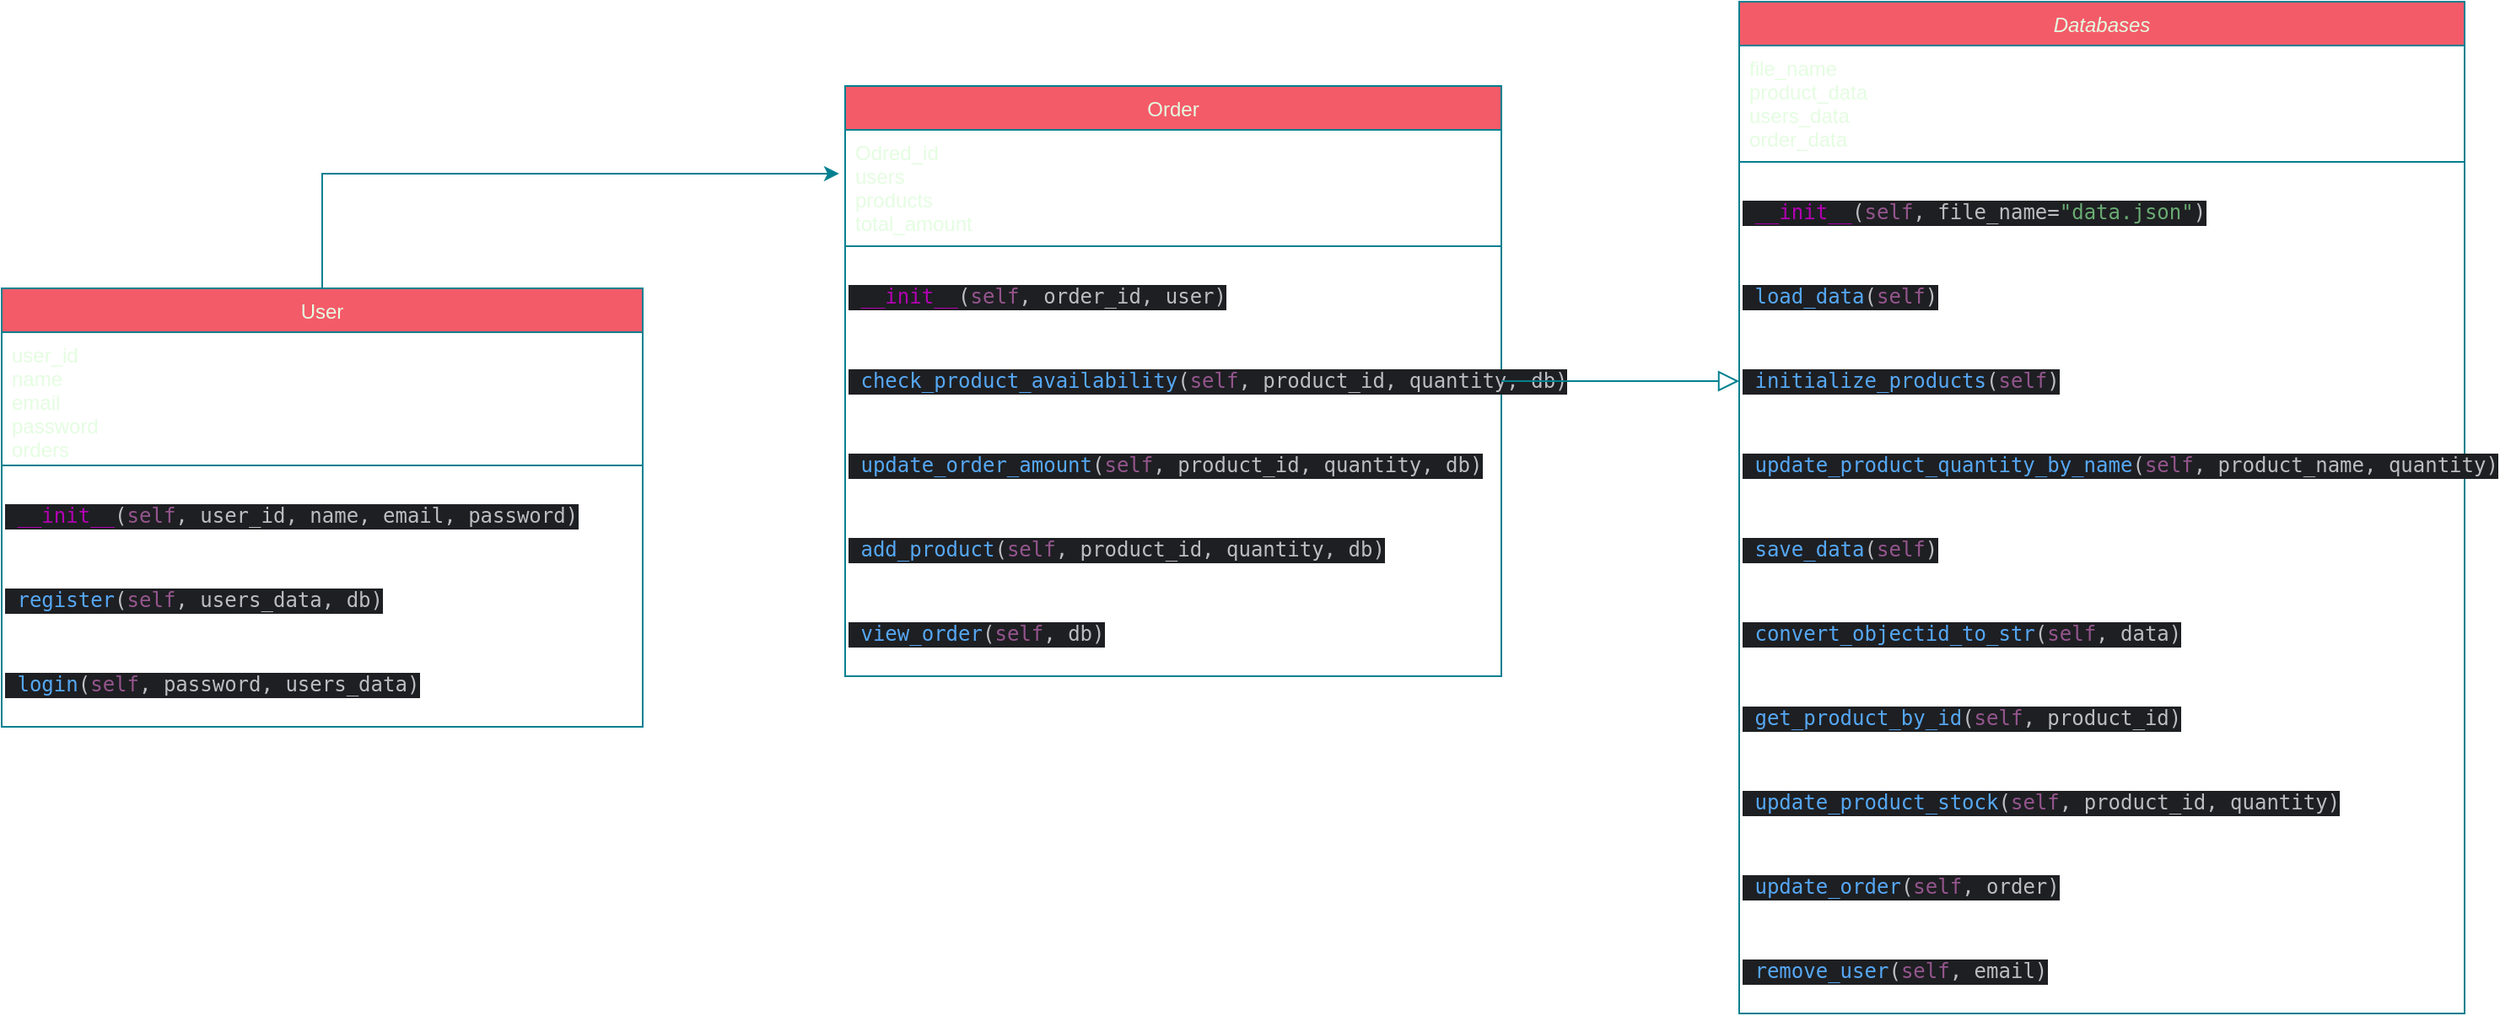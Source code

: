 <mxfile version="26.1.0">
  <diagram id="C5RBs43oDa-KdzZeNtuy" name="Page-1">
    <mxGraphModel dx="1059" dy="549" grid="1" gridSize="10" guides="1" tooltips="1" connect="1" arrows="1" fold="1" page="1" pageScale="1" pageWidth="827" pageHeight="1169" math="0" shadow="0">
      <root>
        <mxCell id="WIyWlLk6GJQsqaUBKTNV-0" />
        <mxCell id="WIyWlLk6GJQsqaUBKTNV-1" parent="WIyWlLk6GJQsqaUBKTNV-0" />
        <mxCell id="zkfFHV4jXpPFQw0GAbJ--0" value="Databases" style="swimlane;fontStyle=2;align=center;verticalAlign=top;childLayout=stackLayout;horizontal=1;startSize=26;horizontalStack=0;resizeParent=1;resizeLast=0;collapsible=1;marginBottom=0;rounded=0;shadow=0;strokeWidth=1;labelBackgroundColor=none;fillColor=#F45B69;strokeColor=#028090;fontColor=#E4FDE1;" parent="WIyWlLk6GJQsqaUBKTNV-1" vertex="1">
          <mxGeometry x="1100" y="430" width="430" height="600" as="geometry">
            <mxRectangle x="230" y="140" width="160" height="26" as="alternateBounds" />
          </mxGeometry>
        </mxCell>
        <mxCell id="zkfFHV4jXpPFQw0GAbJ--1" value="file_name&#xa;product_data&#xa;users_data&#xa;order_data" style="text;align=left;verticalAlign=top;spacingLeft=4;spacingRight=4;overflow=hidden;rotatable=0;points=[[0,0.5],[1,0.5]];portConstraint=eastwest;labelBackgroundColor=none;fontColor=#E4FDE1;" parent="zkfFHV4jXpPFQw0GAbJ--0" vertex="1">
          <mxGeometry y="26" width="430" height="64" as="geometry" />
        </mxCell>
        <mxCell id="zkfFHV4jXpPFQw0GAbJ--4" value="" style="line;html=1;strokeWidth=1;align=left;verticalAlign=middle;spacingTop=-1;spacingLeft=3;spacingRight=3;rotatable=0;labelPosition=right;points=[];portConstraint=eastwest;labelBackgroundColor=none;fillColor=#F45B69;strokeColor=#028090;fontColor=#E4FDE1;" parent="zkfFHV4jXpPFQw0GAbJ--0" vertex="1">
          <mxGeometry y="90" width="430" height="10" as="geometry" />
        </mxCell>
        <mxCell id="SNUOK62t1Pk1-b5NbuHz-14" value="&lt;div style=&quot;background-color: rgb(30, 31, 34); color: rgb(188, 190, 196);&quot;&gt;&lt;pre style=&quot;font-family:&#39;JetBrains Mono&#39;,monospace;font-size:9,0pt;&quot;&gt; &lt;span style=&quot;color: rgb(178, 0, 178);&quot;&gt;__init__&lt;/span&gt;(&lt;span style=&quot;color: rgb(148, 85, 141);&quot;&gt;self&lt;/span&gt;, file_name=&lt;span style=&quot;color: rgb(106, 171, 115);&quot;&gt;&quot;data.json&quot;&lt;/span&gt;)&lt;/pre&gt;&lt;/div&gt;" style="text;html=1;align=left;verticalAlign=middle;resizable=0;points=[];autosize=1;strokeColor=none;fillColor=none;fontColor=#E4FDE1;" vertex="1" parent="zkfFHV4jXpPFQw0GAbJ--0">
          <mxGeometry y="100" width="430" height="50" as="geometry" />
        </mxCell>
        <mxCell id="SNUOK62t1Pk1-b5NbuHz-15" value="&lt;div style=&quot;background-color: rgb(30, 31, 34); color: rgb(188, 190, 196);&quot;&gt;&lt;pre style=&quot;font-family:&#39;JetBrains Mono&#39;,monospace;font-size:9,0pt;&quot;&gt; &lt;span style=&quot;color: rgb(86, 168, 245);&quot;&gt;load_data&lt;/span&gt;(&lt;span style=&quot;color: rgb(148, 85, 141);&quot;&gt;self&lt;/span&gt;)&lt;/pre&gt;&lt;/div&gt;" style="text;html=1;align=left;verticalAlign=middle;resizable=0;points=[];autosize=1;strokeColor=none;fillColor=none;fontColor=#E4FDE1;" vertex="1" parent="zkfFHV4jXpPFQw0GAbJ--0">
          <mxGeometry y="150" width="430" height="50" as="geometry" />
        </mxCell>
        <mxCell id="SNUOK62t1Pk1-b5NbuHz-16" value="&lt;div style=&quot;background-color: rgb(30, 31, 34); color: rgb(188, 190, 196);&quot;&gt;&lt;pre style=&quot;font-family:&#39;JetBrains Mono&#39;,monospace;font-size:9,0pt;&quot;&gt; &lt;span style=&quot;color: rgb(86, 168, 245);&quot;&gt;initialize_products&lt;/span&gt;(&lt;span style=&quot;color: rgb(148, 85, 141);&quot;&gt;self&lt;/span&gt;)&lt;/pre&gt;&lt;/div&gt;" style="text;html=1;align=left;verticalAlign=middle;resizable=0;points=[];autosize=1;strokeColor=none;fillColor=none;fontColor=#E4FDE1;" vertex="1" parent="zkfFHV4jXpPFQw0GAbJ--0">
          <mxGeometry y="200" width="430" height="50" as="geometry" />
        </mxCell>
        <mxCell id="SNUOK62t1Pk1-b5NbuHz-17" value="&lt;div style=&quot;background-color: rgb(30, 31, 34); color: rgb(188, 190, 196);&quot;&gt;&lt;pre style=&quot;font-family:&#39;JetBrains Mono&#39;,monospace;font-size:9,0pt;&quot;&gt;&lt;div style=&quot;background-color:#1e1f22;color:#bcbec4&quot;&gt;&lt;pre style=&quot;font-family:&#39;JetBrains Mono&#39;,monospace;font-size:9,0pt;&quot;&gt; &lt;span style=&quot;color:#56a8f5;&quot;&gt;update_product_quantity_by_name&lt;/span&gt;(&lt;span style=&quot;color:#94558d;&quot;&gt;self&lt;/span&gt;, product_name, quantity)&lt;/pre&gt;&lt;/div&gt;&lt;/pre&gt;&lt;/div&gt;" style="text;html=1;align=left;verticalAlign=middle;resizable=0;points=[];autosize=1;strokeColor=none;fillColor=none;fontColor=#E4FDE1;" vertex="1" parent="zkfFHV4jXpPFQw0GAbJ--0">
          <mxGeometry y="250" width="430" height="50" as="geometry" />
        </mxCell>
        <mxCell id="SNUOK62t1Pk1-b5NbuHz-18" value="&lt;div style=&quot;background-color: rgb(30, 31, 34); color: rgb(188, 190, 196);&quot;&gt;&lt;pre style=&quot;font-family:&#39;JetBrains Mono&#39;,monospace;font-size:9,0pt;&quot;&gt; &lt;span style=&quot;color: rgb(86, 168, 245);&quot;&gt;save_data&lt;/span&gt;(&lt;span style=&quot;color: rgb(148, 85, 141);&quot;&gt;self&lt;/span&gt;)&lt;/pre&gt;&lt;/div&gt;" style="text;html=1;align=left;verticalAlign=middle;resizable=0;points=[];autosize=1;strokeColor=none;fillColor=none;fontColor=#E4FDE1;" vertex="1" parent="zkfFHV4jXpPFQw0GAbJ--0">
          <mxGeometry y="300" width="430" height="50" as="geometry" />
        </mxCell>
        <mxCell id="SNUOK62t1Pk1-b5NbuHz-19" value="&lt;div style=&quot;background-color: rgb(30, 31, 34); color: rgb(188, 190, 196);&quot;&gt;&lt;pre style=&quot;font-family:&#39;JetBrains Mono&#39;,monospace;font-size:9,0pt;&quot;&gt; &lt;span style=&quot;color: rgb(86, 168, 245);&quot;&gt;convert_objectid_to_str&lt;/span&gt;(&lt;span style=&quot;color: rgb(148, 85, 141);&quot;&gt;self&lt;/span&gt;, data)&lt;/pre&gt;&lt;/div&gt;" style="text;html=1;align=left;verticalAlign=middle;resizable=0;points=[];autosize=1;strokeColor=none;fillColor=none;fontColor=#E4FDE1;" vertex="1" parent="zkfFHV4jXpPFQw0GAbJ--0">
          <mxGeometry y="350" width="430" height="50" as="geometry" />
        </mxCell>
        <mxCell id="SNUOK62t1Pk1-b5NbuHz-20" value="&lt;div style=&quot;background-color: rgb(30, 31, 34); color: rgb(188, 190, 196);&quot;&gt;&lt;pre style=&quot;font-family:&#39;JetBrains Mono&#39;,monospace;font-size:9,0pt;&quot;&gt; &lt;span style=&quot;color: rgb(86, 168, 245);&quot;&gt;get_product_by_id&lt;/span&gt;(&lt;span style=&quot;color: rgb(148, 85, 141);&quot;&gt;self&lt;/span&gt;, product_id)&lt;/pre&gt;&lt;/div&gt;" style="text;html=1;align=left;verticalAlign=middle;resizable=0;points=[];autosize=1;strokeColor=none;fillColor=none;fontColor=#E4FDE1;" vertex="1" parent="zkfFHV4jXpPFQw0GAbJ--0">
          <mxGeometry y="400" width="430" height="50" as="geometry" />
        </mxCell>
        <mxCell id="SNUOK62t1Pk1-b5NbuHz-21" value="&lt;div style=&quot;background-color: rgb(30, 31, 34); color: rgb(188, 190, 196);&quot;&gt;&lt;pre style=&quot;font-family:&#39;JetBrains Mono&#39;,monospace;font-size:9,0pt;&quot;&gt; &lt;span style=&quot;color: rgb(86, 168, 245);&quot;&gt;update_product_stock&lt;/span&gt;(&lt;span style=&quot;color: rgb(148, 85, 141);&quot;&gt;self&lt;/span&gt;, product_id, quantity)&lt;/pre&gt;&lt;/div&gt;" style="text;html=1;align=left;verticalAlign=middle;resizable=0;points=[];autosize=1;strokeColor=none;fillColor=none;fontColor=#E4FDE1;" vertex="1" parent="zkfFHV4jXpPFQw0GAbJ--0">
          <mxGeometry y="450" width="430" height="50" as="geometry" />
        </mxCell>
        <mxCell id="SNUOK62t1Pk1-b5NbuHz-22" value="&lt;div style=&quot;background-color: rgb(30, 31, 34); color: rgb(188, 190, 196);&quot;&gt;&lt;pre style=&quot;font-family:&#39;JetBrains Mono&#39;,monospace;font-size:9,0pt;&quot;&gt; &lt;span style=&quot;color: rgb(86, 168, 245);&quot;&gt;update_order&lt;/span&gt;(&lt;span style=&quot;color: rgb(148, 85, 141);&quot;&gt;self&lt;/span&gt;, order)&lt;/pre&gt;&lt;/div&gt;" style="text;html=1;align=left;verticalAlign=middle;resizable=0;points=[];autosize=1;strokeColor=none;fillColor=none;fontColor=#E4FDE1;" vertex="1" parent="zkfFHV4jXpPFQw0GAbJ--0">
          <mxGeometry y="500" width="430" height="50" as="geometry" />
        </mxCell>
        <mxCell id="SNUOK62t1Pk1-b5NbuHz-23" value="&lt;div style=&quot;background-color: rgb(30, 31, 34); color: rgb(188, 190, 196);&quot;&gt;&lt;pre style=&quot;font-family:&#39;JetBrains Mono&#39;,monospace;font-size:9,0pt;&quot;&gt; &lt;span style=&quot;color: rgb(86, 168, 245);&quot;&gt;remove_user&lt;/span&gt;(&lt;span style=&quot;color: rgb(148, 85, 141);&quot;&gt;self&lt;/span&gt;, email)&lt;/pre&gt;&lt;/div&gt;" style="text;html=1;align=left;verticalAlign=middle;resizable=0;points=[];autosize=1;strokeColor=none;fillColor=none;fontColor=#E4FDE1;" vertex="1" parent="zkfFHV4jXpPFQw0GAbJ--0">
          <mxGeometry y="550" width="430" height="50" as="geometry" />
        </mxCell>
        <mxCell id="zkfFHV4jXpPFQw0GAbJ--6" value="User" style="swimlane;fontStyle=0;align=center;verticalAlign=top;childLayout=stackLayout;horizontal=1;startSize=26;horizontalStack=0;resizeParent=1;resizeLast=0;collapsible=1;marginBottom=0;rounded=0;shadow=0;strokeWidth=1;labelBackgroundColor=none;fillColor=#F45B69;strokeColor=#028090;fontColor=#E4FDE1;" parent="WIyWlLk6GJQsqaUBKTNV-1" vertex="1">
          <mxGeometry x="70" y="600" width="380" height="260" as="geometry">
            <mxRectangle x="130" y="380" width="160" height="26" as="alternateBounds" />
          </mxGeometry>
        </mxCell>
        <mxCell id="zkfFHV4jXpPFQw0GAbJ--7" value="user_id&#xa;name&#xa;email&#xa;password&#xa;orders" style="text;align=left;verticalAlign=top;spacingLeft=4;spacingRight=4;overflow=hidden;rotatable=0;points=[[0,0.5],[1,0.5]];portConstraint=eastwest;labelBackgroundColor=none;fontColor=#E4FDE1;" parent="zkfFHV4jXpPFQw0GAbJ--6" vertex="1">
          <mxGeometry y="26" width="380" height="74" as="geometry" />
        </mxCell>
        <mxCell id="zkfFHV4jXpPFQw0GAbJ--9" value="" style="line;html=1;strokeWidth=1;align=left;verticalAlign=middle;spacingTop=-1;spacingLeft=3;spacingRight=3;rotatable=0;labelPosition=right;points=[];portConstraint=eastwest;labelBackgroundColor=none;fillColor=#F45B69;strokeColor=#028090;fontColor=#E4FDE1;" parent="zkfFHV4jXpPFQw0GAbJ--6" vertex="1">
          <mxGeometry y="100" width="380" height="10" as="geometry" />
        </mxCell>
        <mxCell id="SNUOK62t1Pk1-b5NbuHz-10" value="&lt;div style=&quot;background-color: rgb(30, 31, 34); color: rgb(188, 190, 196);&quot;&gt;&lt;pre style=&quot;font-family:&#39;JetBrains Mono&#39;,monospace;font-size:9,0pt;&quot;&gt; &lt;span style=&quot;color: rgb(178, 0, 178);&quot;&gt;__init__&lt;/span&gt;(&lt;span style=&quot;color: rgb(148, 85, 141);&quot;&gt;self&lt;/span&gt;, user_id, name, email, password)&lt;/pre&gt;&lt;/div&gt;" style="text;html=1;align=left;verticalAlign=middle;resizable=0;points=[];autosize=1;strokeColor=none;fillColor=none;fontColor=#E4FDE1;" vertex="1" parent="zkfFHV4jXpPFQw0GAbJ--6">
          <mxGeometry y="110" width="380" height="50" as="geometry" />
        </mxCell>
        <mxCell id="SNUOK62t1Pk1-b5NbuHz-11" value="&lt;div style=&quot;background-color: rgb(30, 31, 34); color: rgb(188, 190, 196);&quot;&gt;&lt;pre style=&quot;font-family: &amp;quot;JetBrains Mono&amp;quot;, monospace;&quot;&gt; &lt;span style=&quot;color: rgb(86, 168, 245);&quot;&gt;register&lt;/span&gt;(&lt;span style=&quot;color: rgb(148, 85, 141);&quot;&gt;self&lt;/span&gt;, users_data, db)&lt;/pre&gt;&lt;/div&gt;" style="text;html=1;align=left;verticalAlign=middle;resizable=0;points=[];autosize=1;strokeColor=none;fillColor=none;fontColor=#E4FDE1;" vertex="1" parent="zkfFHV4jXpPFQw0GAbJ--6">
          <mxGeometry y="160" width="380" height="50" as="geometry" />
        </mxCell>
        <mxCell id="SNUOK62t1Pk1-b5NbuHz-12" value="&lt;div style=&quot;background-color: rgb(30, 31, 34); color: rgb(188, 190, 196);&quot;&gt;&lt;pre style=&quot;font-family:&#39;JetBrains Mono&#39;,monospace;font-size:9,0pt;&quot;&gt; &lt;span style=&quot;color: rgb(86, 168, 245);&quot;&gt;login&lt;/span&gt;(&lt;span style=&quot;color: rgb(148, 85, 141);&quot;&gt;self&lt;/span&gt;, password, users_data)&lt;/pre&gt;&lt;/div&gt;" style="text;html=1;align=left;verticalAlign=middle;resizable=0;points=[];autosize=1;strokeColor=none;fillColor=none;fontColor=#E4FDE1;" vertex="1" parent="zkfFHV4jXpPFQw0GAbJ--6">
          <mxGeometry y="210" width="380" height="50" as="geometry" />
        </mxCell>
        <mxCell id="zkfFHV4jXpPFQw0GAbJ--13" value="Order" style="swimlane;fontStyle=0;align=center;verticalAlign=top;childLayout=stackLayout;horizontal=1;startSize=26;horizontalStack=0;resizeParent=1;resizeLast=0;collapsible=1;marginBottom=0;rounded=0;shadow=0;strokeWidth=1;labelBackgroundColor=none;fontColor=#E4FDE1;fillColor=#F45B69;strokeColor=#028090;" parent="WIyWlLk6GJQsqaUBKTNV-1" vertex="1">
          <mxGeometry x="570" y="480" width="389" height="350" as="geometry">
            <mxRectangle x="340" y="380" width="170" height="26" as="alternateBounds" />
          </mxGeometry>
        </mxCell>
        <mxCell id="zkfFHV4jXpPFQw0GAbJ--14" value="Odred_id&#xa;users&#xa;products&#xa;total_amount" style="text;align=left;verticalAlign=top;spacingLeft=4;spacingRight=4;overflow=hidden;rotatable=0;points=[[0,0.5],[1,0.5]];portConstraint=eastwest;labelBackgroundColor=none;fontColor=#E4FDE1;" parent="zkfFHV4jXpPFQw0GAbJ--13" vertex="1">
          <mxGeometry y="26" width="389" height="64" as="geometry" />
        </mxCell>
        <mxCell id="zkfFHV4jXpPFQw0GAbJ--15" value="" style="line;html=1;strokeWidth=1;align=left;verticalAlign=middle;spacingTop=-1;spacingLeft=3;spacingRight=3;rotatable=0;labelPosition=right;points=[];portConstraint=eastwest;labelBackgroundColor=none;fillColor=#F45B69;strokeColor=#028090;fontColor=#E4FDE1;" parent="zkfFHV4jXpPFQw0GAbJ--13" vertex="1">
          <mxGeometry y="90" width="389" height="10" as="geometry" />
        </mxCell>
        <mxCell id="SNUOK62t1Pk1-b5NbuHz-4" value="&lt;div style=&quot;background-color:#1e1f22;color:#bcbec4&quot;&gt;&lt;pre style=&quot;font-family:&#39;JetBrains Mono&#39;,monospace;font-size:9,0pt;&quot;&gt;&lt;span style=&quot;color:#b200b2;&quot;&gt; __init__&lt;/span&gt;(&lt;span style=&quot;color:#94558d;&quot;&gt;self&lt;/span&gt;, order_id, user)&lt;/pre&gt;&lt;/div&gt;" style="text;html=1;align=left;verticalAlign=middle;resizable=0;points=[];autosize=1;strokeColor=none;fillColor=none;fontColor=#E4FDE1;strokeWidth=1;" vertex="1" parent="zkfFHV4jXpPFQw0GAbJ--13">
          <mxGeometry y="100" width="389" height="50" as="geometry" />
        </mxCell>
        <mxCell id="SNUOK62t1Pk1-b5NbuHz-5" value="&lt;div style=&quot;background-color: rgb(30, 31, 34); color: rgb(188, 190, 196);&quot;&gt;&lt;pre style=&quot;font-family:&#39;JetBrains Mono&#39;,monospace;font-size:9,0pt;&quot;&gt;&lt;span style=&quot;color: rgb(86, 168, 245);&quot;&gt; check_product_availability&lt;/span&gt;(&lt;span style=&quot;color: rgb(148, 85, 141);&quot;&gt;self&lt;/span&gt;, product_id, quantity, db)&lt;/pre&gt;&lt;/div&gt;" style="text;html=1;align=left;verticalAlign=middle;resizable=0;points=[];autosize=1;strokeColor=none;fillColor=none;fontColor=#E4FDE1;" vertex="1" parent="zkfFHV4jXpPFQw0GAbJ--13">
          <mxGeometry y="150" width="389" height="50" as="geometry" />
        </mxCell>
        <mxCell id="SNUOK62t1Pk1-b5NbuHz-6" value="&lt;div style=&quot;background-color: rgb(30, 31, 34); color: rgb(188, 190, 196);&quot;&gt;&lt;pre style=&quot;font-family:&#39;JetBrains Mono&#39;,monospace;font-size:9,0pt;&quot;&gt;&lt;span style=&quot;color: rgb(86, 168, 245);&quot;&gt; update_order_amount&lt;/span&gt;(&lt;span style=&quot;color: rgb(148, 85, 141);&quot;&gt;self&lt;/span&gt;, product_id, quantity, db)&lt;/pre&gt;&lt;/div&gt;" style="text;html=1;align=left;verticalAlign=middle;resizable=0;points=[];autosize=1;strokeColor=none;fillColor=none;fontColor=#E4FDE1;" vertex="1" parent="zkfFHV4jXpPFQw0GAbJ--13">
          <mxGeometry y="200" width="389" height="50" as="geometry" />
        </mxCell>
        <mxCell id="SNUOK62t1Pk1-b5NbuHz-7" value="&lt;div style=&quot;background-color: rgb(30, 31, 34); color: rgb(188, 190, 196);&quot;&gt;&lt;pre style=&quot;font-family:&#39;JetBrains Mono&#39;,monospace;font-size:9,0pt;&quot;&gt; &lt;span style=&quot;color: rgb(86, 168, 245);&quot;&gt;add_product&lt;/span&gt;(&lt;span style=&quot;color: rgb(148, 85, 141);&quot;&gt;self&lt;/span&gt;, product_id, quantity, db)&lt;/pre&gt;&lt;/div&gt;" style="text;html=1;align=left;verticalAlign=middle;resizable=0;points=[];autosize=1;strokeColor=none;fillColor=none;fontColor=#E4FDE1;" vertex="1" parent="zkfFHV4jXpPFQw0GAbJ--13">
          <mxGeometry y="250" width="389" height="50" as="geometry" />
        </mxCell>
        <mxCell id="SNUOK62t1Pk1-b5NbuHz-8" value="&lt;div style=&quot;background-color: rgb(30, 31, 34); color: rgb(188, 190, 196);&quot;&gt;&lt;pre style=&quot;font-family:&#39;JetBrains Mono&#39;,monospace;font-size:9,0pt;&quot;&gt; &lt;span style=&quot;color: rgb(86, 168, 245);&quot;&gt;view_order&lt;/span&gt;(&lt;span style=&quot;color: rgb(148, 85, 141);&quot;&gt;self&lt;/span&gt;, db)&lt;/pre&gt;&lt;/div&gt;" style="text;html=1;align=left;verticalAlign=middle;resizable=0;points=[];autosize=1;strokeColor=none;fillColor=none;fontColor=#E4FDE1;" vertex="1" parent="zkfFHV4jXpPFQw0GAbJ--13">
          <mxGeometry y="300" width="389" height="50" as="geometry" />
        </mxCell>
        <mxCell id="zkfFHV4jXpPFQw0GAbJ--16" value="" style="endArrow=block;endSize=10;endFill=0;shadow=0;strokeWidth=1;rounded=0;curved=0;edgeStyle=elbowEdgeStyle;elbow=vertical;labelBackgroundColor=none;strokeColor=#028090;fontColor=default;" parent="WIyWlLk6GJQsqaUBKTNV-1" source="zkfFHV4jXpPFQw0GAbJ--13" target="zkfFHV4jXpPFQw0GAbJ--0" edge="1">
          <mxGeometry width="160" relative="1" as="geometry">
            <mxPoint x="210" y="373" as="sourcePoint" />
            <mxPoint x="310" y="271" as="targetPoint" />
          </mxGeometry>
        </mxCell>
        <mxCell id="SNUOK62t1Pk1-b5NbuHz-13" style="edgeStyle=orthogonalEdgeStyle;rounded=0;orthogonalLoop=1;jettySize=auto;html=1;entryX=-0.009;entryY=0.406;entryDx=0;entryDy=0;entryPerimeter=0;strokeColor=#028090;fontColor=#E4FDE1;fillColor=#F45B69;" edge="1" parent="WIyWlLk6GJQsqaUBKTNV-1" source="zkfFHV4jXpPFQw0GAbJ--6" target="zkfFHV4jXpPFQw0GAbJ--14">
          <mxGeometry relative="1" as="geometry" />
        </mxCell>
      </root>
    </mxGraphModel>
  </diagram>
</mxfile>
